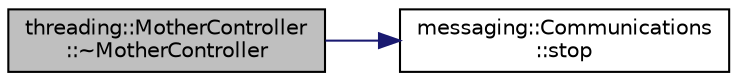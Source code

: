 digraph "threading::MotherController::~MotherController"
{
 // LATEX_PDF_SIZE
  edge [fontname="Helvetica",fontsize="10",labelfontname="Helvetica",labelfontsize="10"];
  node [fontname="Helvetica",fontsize="10",shape=record];
  rankdir="LR";
  Node1 [label="threading::MotherController\l::~MotherController",height=0.2,width=0.4,color="black", fillcolor="grey75", style="filled", fontcolor="black",tooltip="The destructor for this class. Print out that things are done and shut down things."];
  Node1 -> Node2 [color="midnightblue",fontsize="10",style="solid",fontname="Helvetica"];
  Node2 [label="messaging::Communications\l::stop",height=0.2,width=0.4,color="black", fillcolor="white", style="filled",URL="$classmessaging_1_1_communications.html#aeacd399b2e6e4f4fab23401819688605",tooltip=" "];
}

